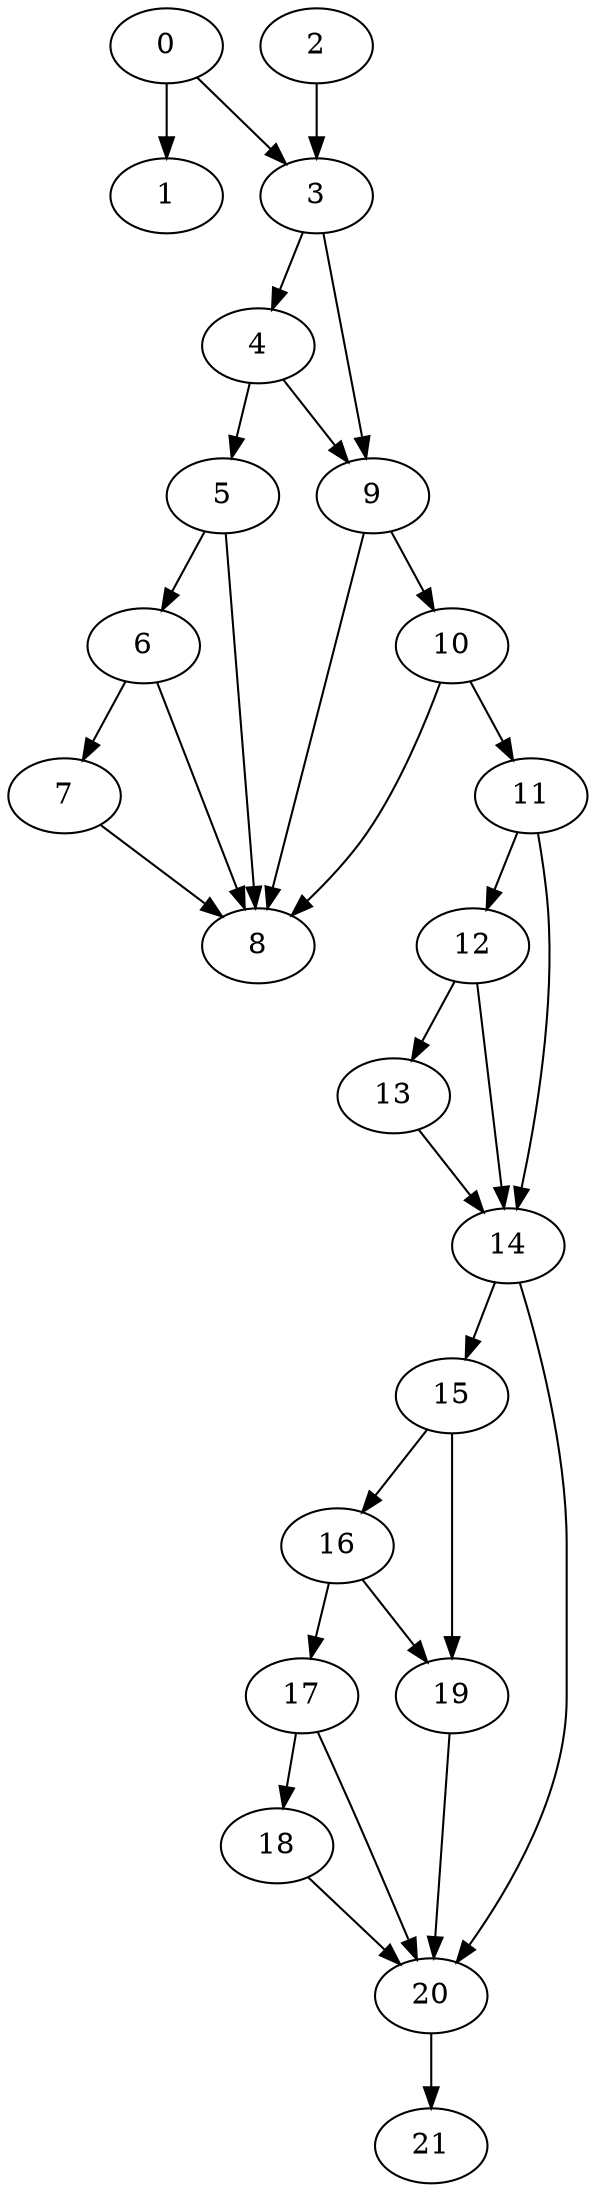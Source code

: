 digraph {
	0
	1
	2
	3
	4
	5
	6
	7
	8
	9
	10
	11
	12
	13
	14
	15
	16
	17
	18
	19
	20
	21
	11 -> 12
	16 -> 17
	14 -> 20
	17 -> 20
	18 -> 20
	19 -> 20
	20 -> 21
	0 -> 1
	3 -> 9
	4 -> 9
	11 -> 14
	12 -> 14
	13 -> 14
	15 -> 16
	17 -> 18
	16 -> 19
	15 -> 19
	4 -> 5
	14 -> 15
	0 -> 3
	2 -> 3
	3 -> 4
	5 -> 6
	6 -> 7
	5 -> 8
	6 -> 8
	7 -> 8
	9 -> 8
	10 -> 8
	9 -> 10
	10 -> 11
	12 -> 13
}
